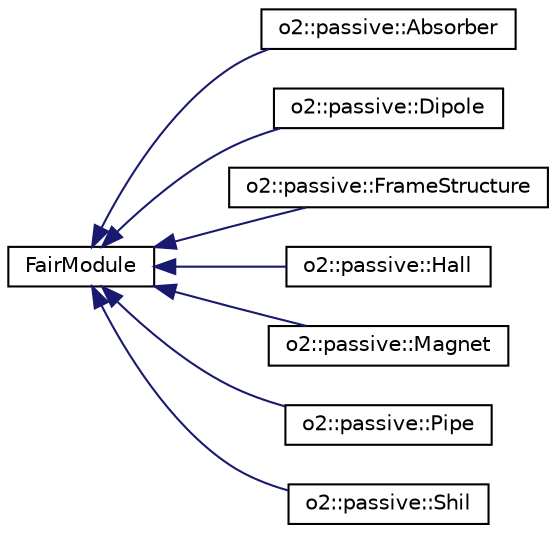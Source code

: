 digraph "Graphical Class Hierarchy"
{
 // INTERACTIVE_SVG=YES
  bgcolor="transparent";
  edge [fontname="Helvetica",fontsize="10",labelfontname="Helvetica",labelfontsize="10"];
  node [fontname="Helvetica",fontsize="10",shape=record];
  rankdir="LR";
  Node1 [label="FairModule",height=0.2,width=0.4,color="black",URL="$d4/d06/classFairModule.html"];
  Node1 -> Node2 [dir="back",color="midnightblue",fontsize="10",style="solid",fontname="Helvetica"];
  Node2 [label="o2::passive::Absorber",height=0.2,width=0.4,color="black",URL="$d7/d12/classo2_1_1passive_1_1Absorber.html"];
  Node1 -> Node3 [dir="back",color="midnightblue",fontsize="10",style="solid",fontname="Helvetica"];
  Node3 [label="o2::passive::Dipole",height=0.2,width=0.4,color="black",URL="$d2/d54/classo2_1_1passive_1_1Dipole.html"];
  Node1 -> Node4 [dir="back",color="midnightblue",fontsize="10",style="solid",fontname="Helvetica"];
  Node4 [label="o2::passive::FrameStructure",height=0.2,width=0.4,color="black",URL="$de/db8/classo2_1_1passive_1_1FrameStructure.html"];
  Node1 -> Node5 [dir="back",color="midnightblue",fontsize="10",style="solid",fontname="Helvetica"];
  Node5 [label="o2::passive::Hall",height=0.2,width=0.4,color="black",URL="$d3/d82/classo2_1_1passive_1_1Hall.html"];
  Node1 -> Node6 [dir="back",color="midnightblue",fontsize="10",style="solid",fontname="Helvetica"];
  Node6 [label="o2::passive::Magnet",height=0.2,width=0.4,color="black",URL="$d2/dc7/classo2_1_1passive_1_1Magnet.html"];
  Node1 -> Node7 [dir="back",color="midnightblue",fontsize="10",style="solid",fontname="Helvetica"];
  Node7 [label="o2::passive::Pipe",height=0.2,width=0.4,color="black",URL="$d0/d9b/classo2_1_1passive_1_1Pipe.html"];
  Node1 -> Node8 [dir="back",color="midnightblue",fontsize="10",style="solid",fontname="Helvetica"];
  Node8 [label="o2::passive::Shil",height=0.2,width=0.4,color="black",URL="$dc/d7a/classo2_1_1passive_1_1Shil.html"];
}
